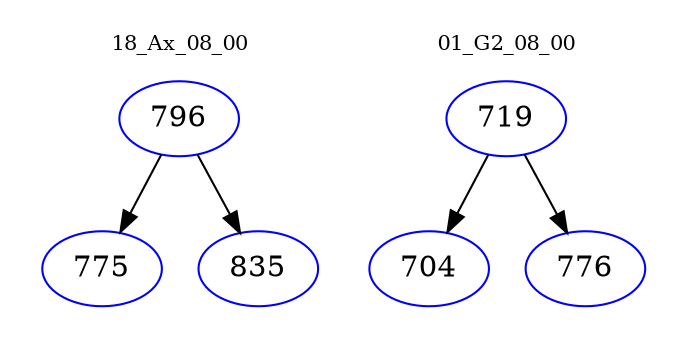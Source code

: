 digraph{
subgraph cluster_0 {
color = white
label = "18_Ax_08_00";
fontsize=10;
T0_796 [label="796", color="blue"]
T0_796 -> T0_775 [color="black"]
T0_775 [label="775", color="blue"]
T0_796 -> T0_835 [color="black"]
T0_835 [label="835", color="blue"]
}
subgraph cluster_1 {
color = white
label = "01_G2_08_00";
fontsize=10;
T1_719 [label="719", color="blue"]
T1_719 -> T1_704 [color="black"]
T1_704 [label="704", color="blue"]
T1_719 -> T1_776 [color="black"]
T1_776 [label="776", color="blue"]
}
}
